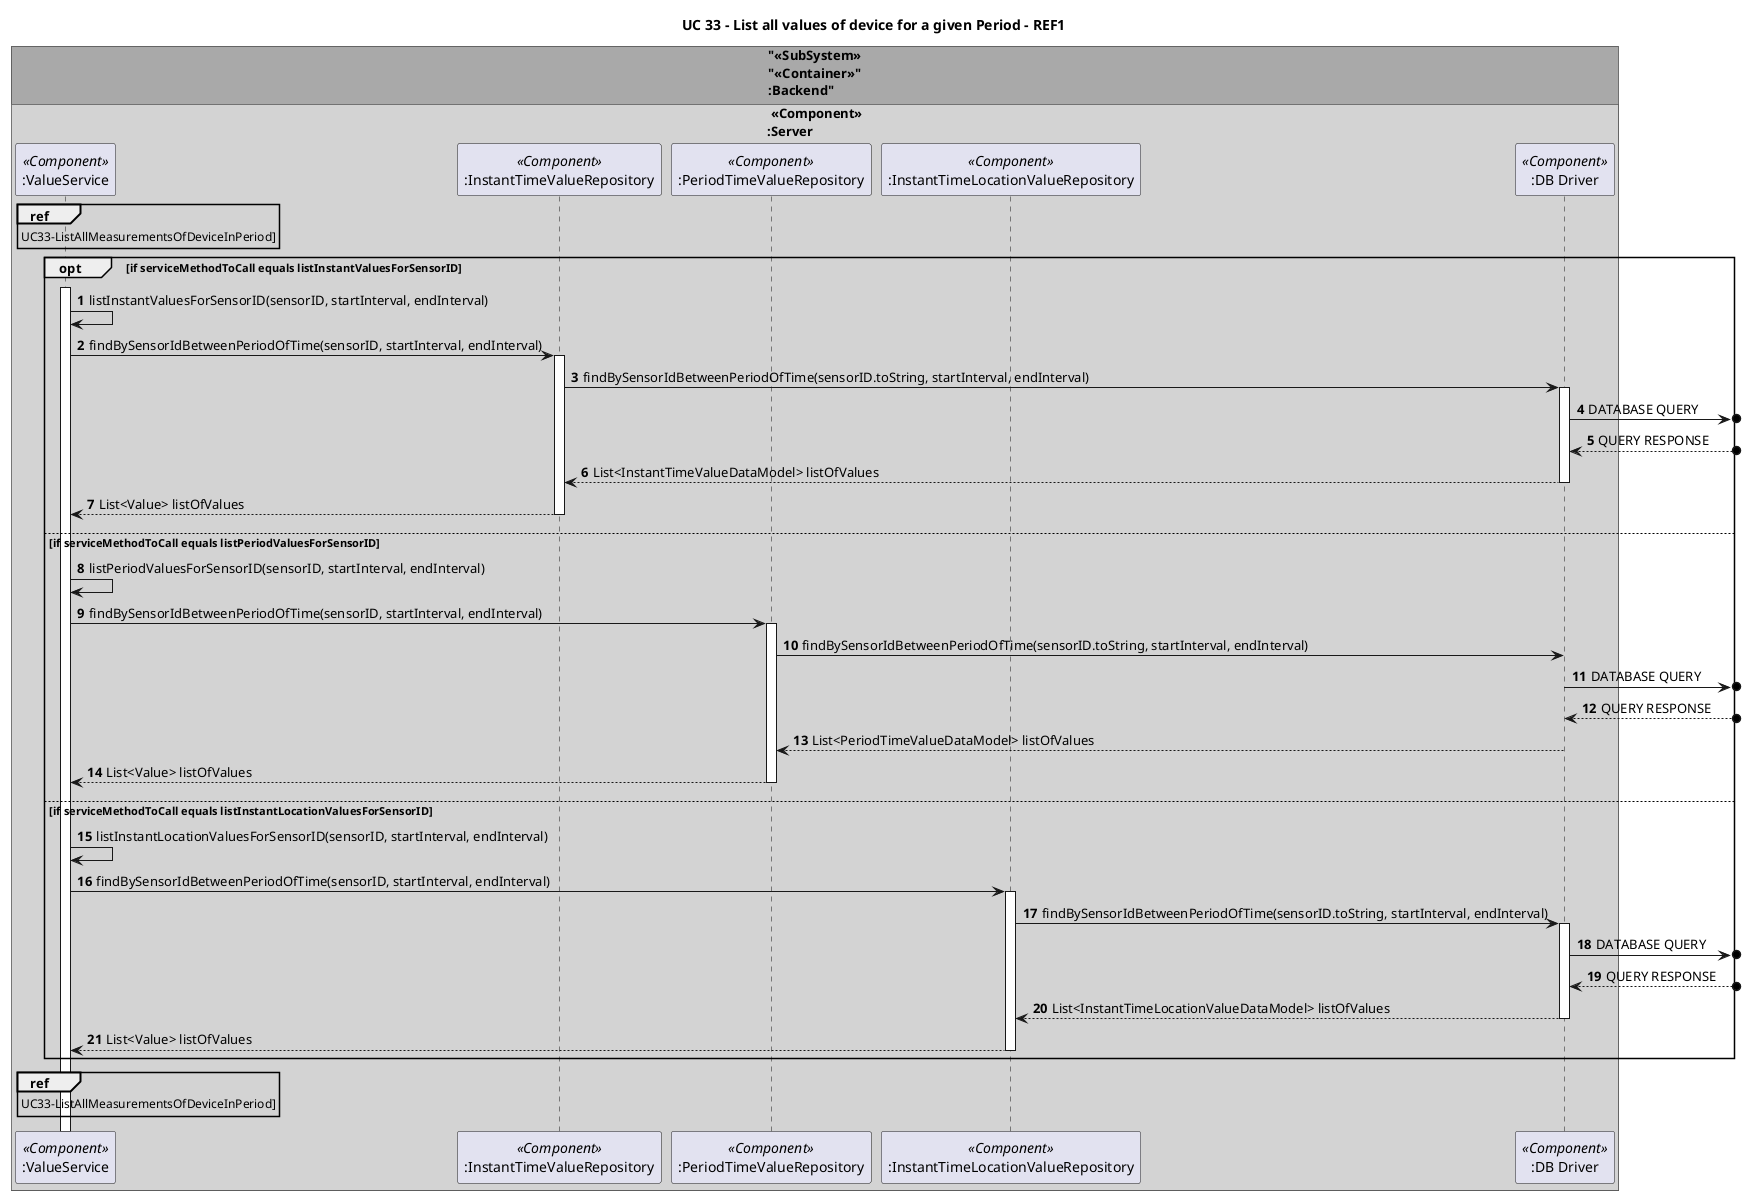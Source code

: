 @startuml

title "UC 33 - List all values of device for a given Period - REF1"

autonumber
!pragma teoz true


box "<<SubSystem>>\n"<<Container>>"\n:Backend" #DarkGrey
box " <<Component>>\n:Server" #LightGrey
participant ":ValueService" as service <<Component>>
participant ":InstantTimeValueRepository" as instantRepo <<Component>>
participant ":PeriodTimeValueRepository" as periodRepo <<Component>>
participant ":InstantTimeLocationValueRepository" as instantLocationRepo <<Component>>
participant ":DB Driver" as driver <<Component>>
end box
end box



ref over service:UC33-ListAllMeasurementsOfDeviceInPeriod]
opt if serviceMethodToCall equals listInstantValuesForSensorID

    activate service
    service -> service: listInstantValuesForSensorID(sensorID, startInterval, endInterval)
    service -> instantRepo: findBySensorIdBetweenPeriodOfTime(sensorID, startInterval, endInterval)
    activate instantRepo
    instantRepo -> driver: findBySensorIdBetweenPeriodOfTime(sensorID.toString, startInterval, endInterval)
    activate driver
    driver ->o]: DATABASE QUERY
    driver <--o]: QUERY RESPONSE
    driver --> instantRepo: List<InstantTimeValueDataModel> listOfValues
    deactivate driver
    instantRepo --> service: List<Value> listOfValues
    deactivate instantRepo

else if serviceMethodToCall equals listPeriodValuesForSensorID

    service -> service: listPeriodValuesForSensorID(sensorID, startInterval, endInterval)
    service -> periodRepo: findBySensorIdBetweenPeriodOfTime(sensorID, startInterval, endInterval)
    activate periodRepo
    periodRepo -> driver: findBySensorIdBetweenPeriodOfTime(sensorID.toString, startInterval, endInterval)
    driver ->o]: DATABASE QUERY
    driver <--o]: QUERY RESPONSE
    driver --> periodRepo: List<PeriodTimeValueDataModel> listOfValues
    deactivate driver
    periodRepo --> service: List<Value> listOfValues
    deactivate periodRepo

else if serviceMethodToCall equals listInstantLocationValuesForSensorID

    service -> service: listInstantLocationValuesForSensorID(sensorID, startInterval, endInterval)
    service -> instantLocationRepo: findBySensorIdBetweenPeriodOfTime(sensorID, startInterval, endInterval)
    activate instantLocationRepo
    instantLocationRepo -> driver: findBySensorIdBetweenPeriodOfTime(sensorID.toString, startInterval, endInterval)
    activate driver
    driver ->o]: DATABASE QUERY
    driver <--o]: QUERY RESPONSE
    driver --> instantLocationRepo: List<InstantTimeLocationValueDataModel> listOfValues
    deactivate driver
    instantLocationRepo --> service: List<Value> listOfValues
    deactivate instantLocationRepo

end
ref over service:UC33-ListAllMeasurementsOfDeviceInPeriod]
@enduml